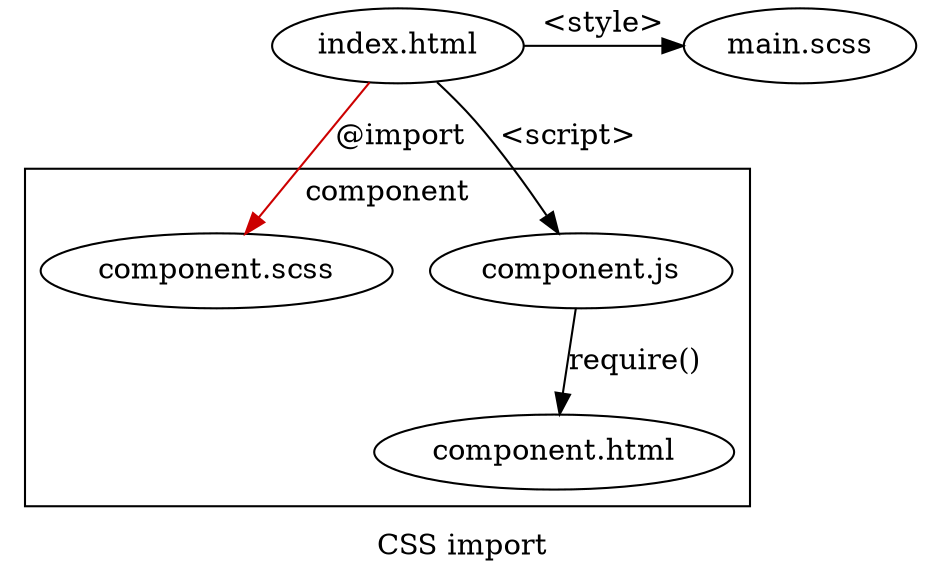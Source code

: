 digraph {
    label = "CSS import";
    graph[rankdir=LRTB];

    subgraph "clusterComponent" {
        label = "component";
        "component.scss";
        "component.js";
        "component.scss";
        "component.html";
    }

    { rank=same; "index.html" -> "main.scss"[label="<style>"] };
    "index.html" -> "component.js"[label="<script>"];
    "component.js" -> "component.html"[label="require()"];
    "index.html" -> "component.scss"[label="@import", color="#CC0000"];
}
